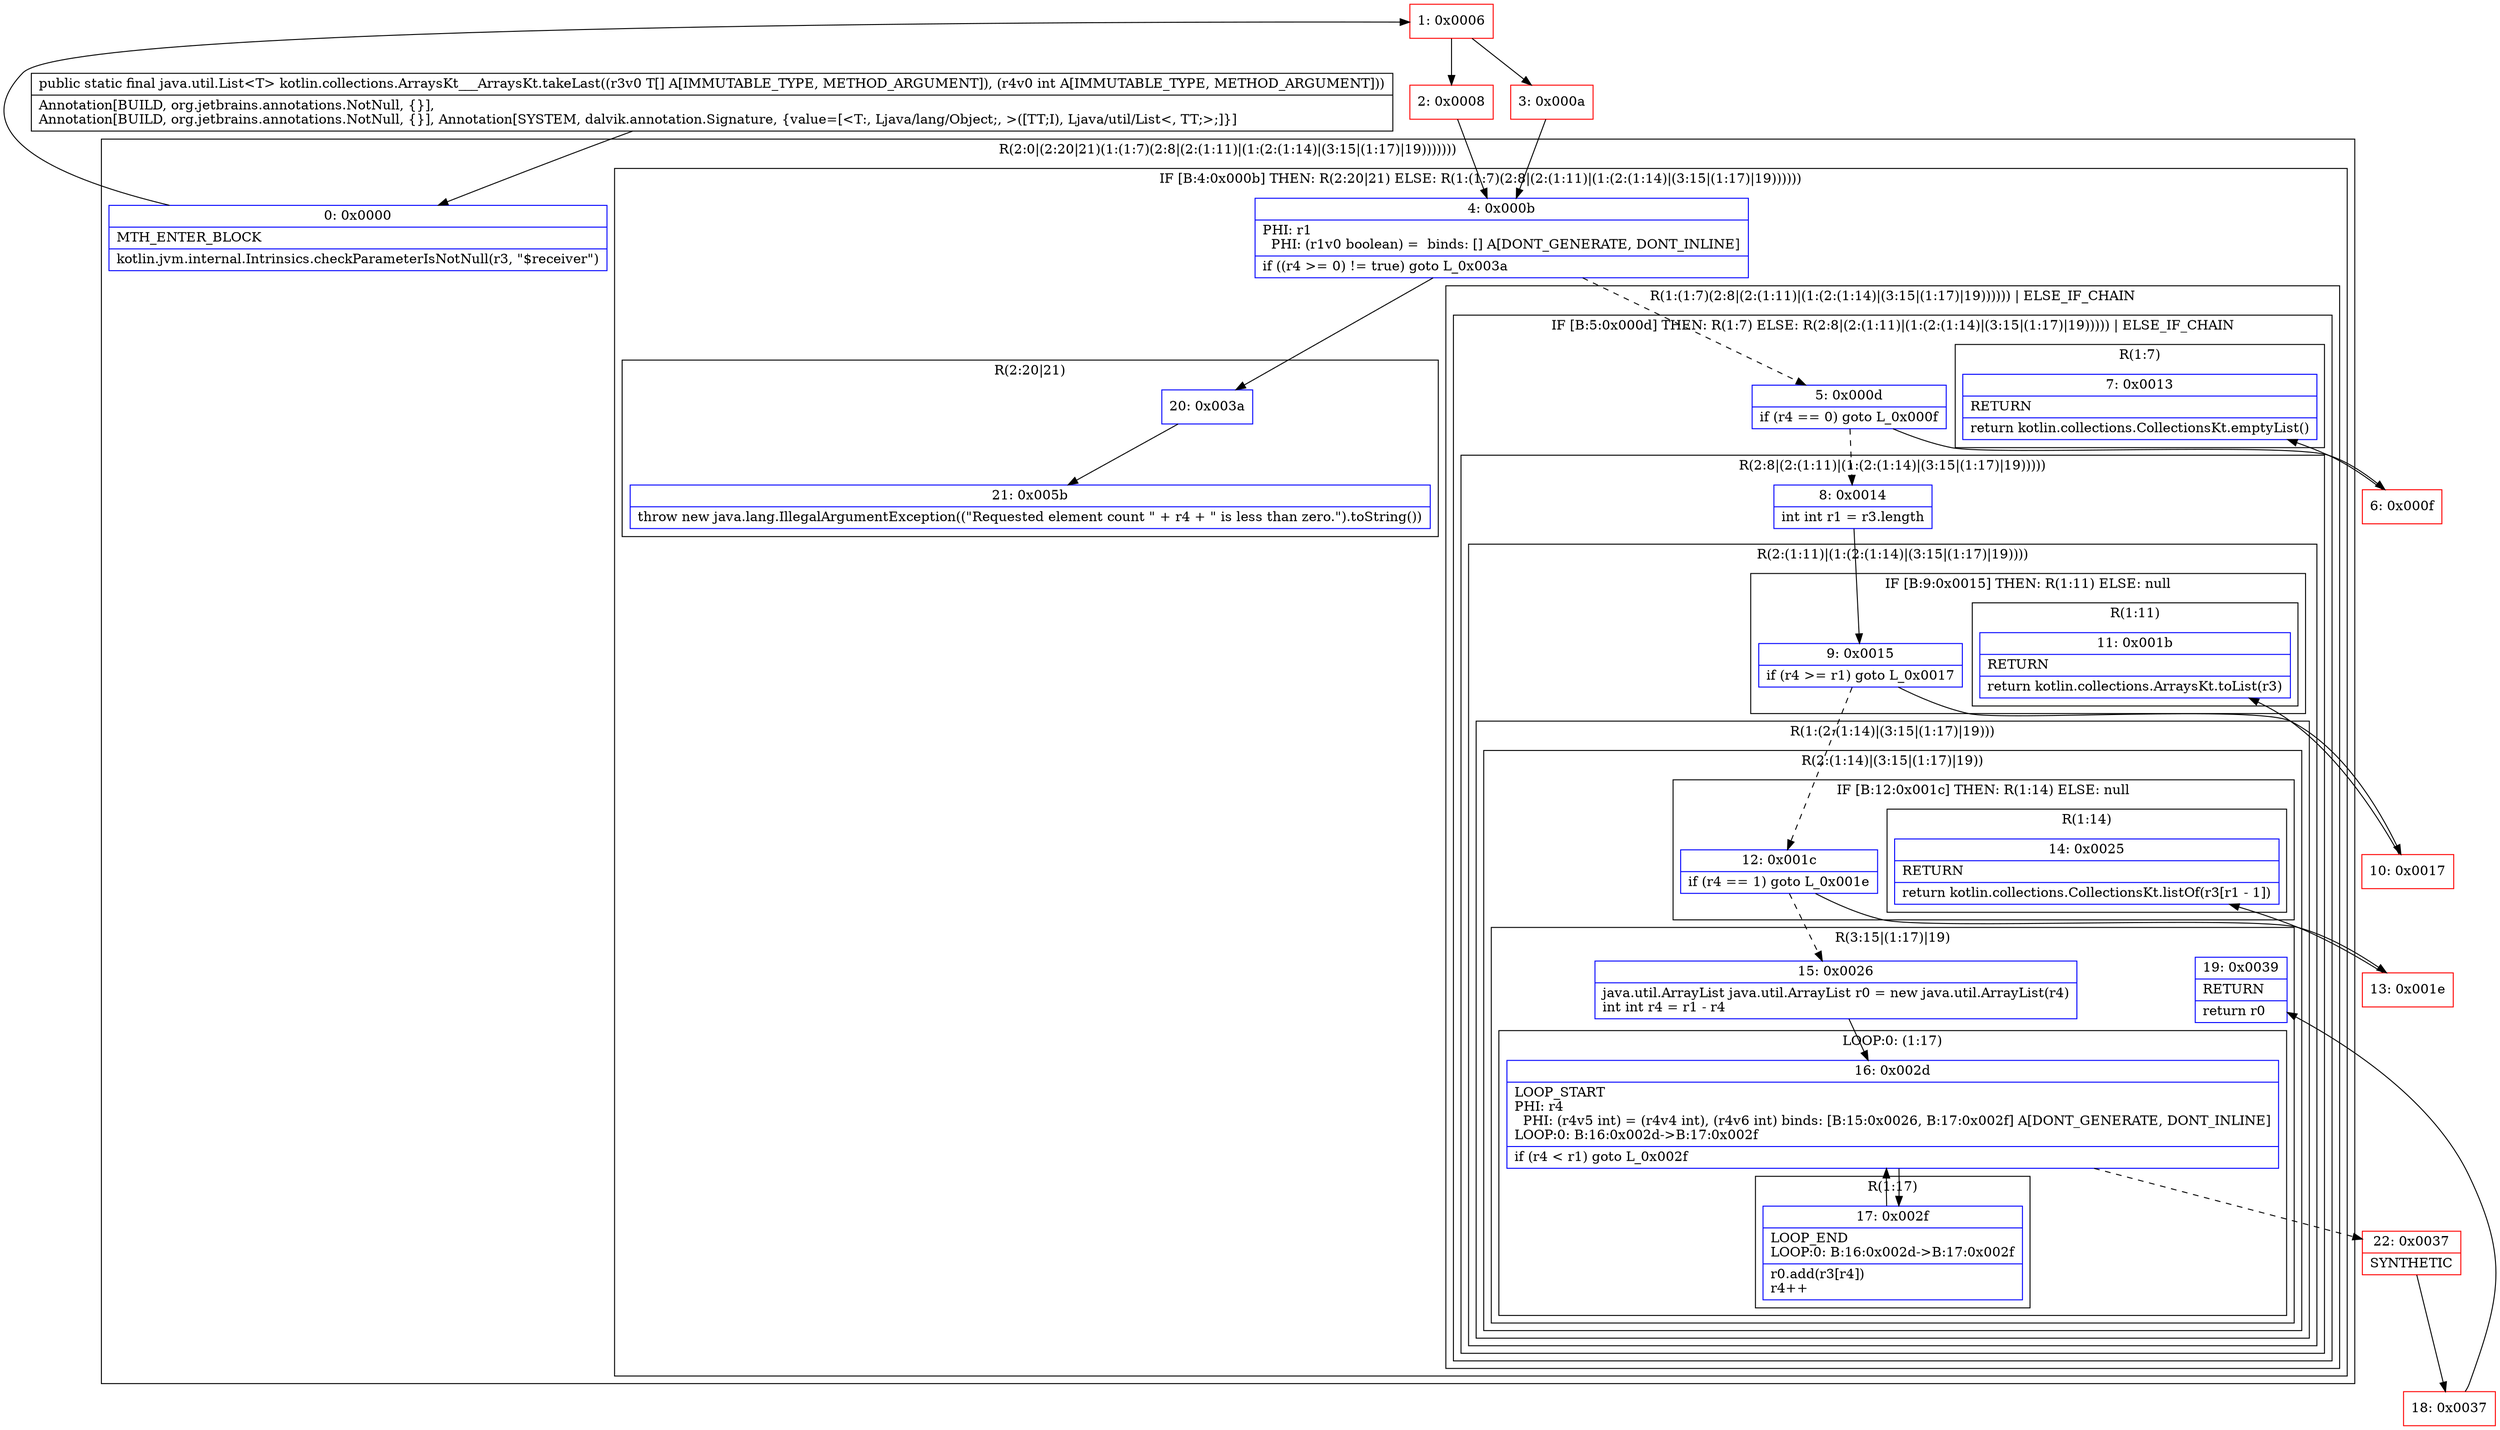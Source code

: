 digraph "CFG forkotlin.collections.ArraysKt___ArraysKt.takeLast([Ljava\/lang\/Object;I)Ljava\/util\/List;" {
subgraph cluster_Region_1529585139 {
label = "R(2:0|(2:20|21)(1:(1:7)(2:8|(2:(1:11)|(1:(2:(1:14)|(3:15|(1:17)|19)))))))";
node [shape=record,color=blue];
Node_0 [shape=record,label="{0\:\ 0x0000|MTH_ENTER_BLOCK\l|kotlin.jvm.internal.Intrinsics.checkParameterIsNotNull(r3, \"$receiver\")\l}"];
subgraph cluster_IfRegion_107932385 {
label = "IF [B:4:0x000b] THEN: R(2:20|21) ELSE: R(1:(1:7)(2:8|(2:(1:11)|(1:(2:(1:14)|(3:15|(1:17)|19))))))";
node [shape=record,color=blue];
Node_4 [shape=record,label="{4\:\ 0x000b|PHI: r1 \l  PHI: (r1v0 boolean) =  binds: [] A[DONT_GENERATE, DONT_INLINE]\l|if ((r4 \>= 0) != true) goto L_0x003a\l}"];
subgraph cluster_Region_358977053 {
label = "R(2:20|21)";
node [shape=record,color=blue];
Node_20 [shape=record,label="{20\:\ 0x003a}"];
Node_21 [shape=record,label="{21\:\ 0x005b|throw new java.lang.IllegalArgumentException((\"Requested element count \" + r4 + \" is less than zero.\").toString())\l}"];
}
subgraph cluster_Region_148569062 {
label = "R(1:(1:7)(2:8|(2:(1:11)|(1:(2:(1:14)|(3:15|(1:17)|19)))))) | ELSE_IF_CHAIN\l";
node [shape=record,color=blue];
subgraph cluster_IfRegion_253307659 {
label = "IF [B:5:0x000d] THEN: R(1:7) ELSE: R(2:8|(2:(1:11)|(1:(2:(1:14)|(3:15|(1:17)|19))))) | ELSE_IF_CHAIN\l";
node [shape=record,color=blue];
Node_5 [shape=record,label="{5\:\ 0x000d|if (r4 == 0) goto L_0x000f\l}"];
subgraph cluster_Region_2127684075 {
label = "R(1:7)";
node [shape=record,color=blue];
Node_7 [shape=record,label="{7\:\ 0x0013|RETURN\l|return kotlin.collections.CollectionsKt.emptyList()\l}"];
}
subgraph cluster_Region_2122895567 {
label = "R(2:8|(2:(1:11)|(1:(2:(1:14)|(3:15|(1:17)|19)))))";
node [shape=record,color=blue];
Node_8 [shape=record,label="{8\:\ 0x0014|int int r1 = r3.length\l}"];
subgraph cluster_Region_1199414602 {
label = "R(2:(1:11)|(1:(2:(1:14)|(3:15|(1:17)|19))))";
node [shape=record,color=blue];
subgraph cluster_IfRegion_735342762 {
label = "IF [B:9:0x0015] THEN: R(1:11) ELSE: null";
node [shape=record,color=blue];
Node_9 [shape=record,label="{9\:\ 0x0015|if (r4 \>= r1) goto L_0x0017\l}"];
subgraph cluster_Region_405228424 {
label = "R(1:11)";
node [shape=record,color=blue];
Node_11 [shape=record,label="{11\:\ 0x001b|RETURN\l|return kotlin.collections.ArraysKt.toList(r3)\l}"];
}
}
subgraph cluster_Region_1579182836 {
label = "R(1:(2:(1:14)|(3:15|(1:17)|19)))";
node [shape=record,color=blue];
subgraph cluster_Region_789517922 {
label = "R(2:(1:14)|(3:15|(1:17)|19))";
node [shape=record,color=blue];
subgraph cluster_IfRegion_78858500 {
label = "IF [B:12:0x001c] THEN: R(1:14) ELSE: null";
node [shape=record,color=blue];
Node_12 [shape=record,label="{12\:\ 0x001c|if (r4 == 1) goto L_0x001e\l}"];
subgraph cluster_Region_1474636953 {
label = "R(1:14)";
node [shape=record,color=blue];
Node_14 [shape=record,label="{14\:\ 0x0025|RETURN\l|return kotlin.collections.CollectionsKt.listOf(r3[r1 \- 1])\l}"];
}
}
subgraph cluster_Region_1738754166 {
label = "R(3:15|(1:17)|19)";
node [shape=record,color=blue];
Node_15 [shape=record,label="{15\:\ 0x0026|java.util.ArrayList java.util.ArrayList r0 = new java.util.ArrayList(r4)\lint int r4 = r1 \- r4\l}"];
subgraph cluster_LoopRegion_1603658469 {
label = "LOOP:0: (1:17)";
node [shape=record,color=blue];
Node_16 [shape=record,label="{16\:\ 0x002d|LOOP_START\lPHI: r4 \l  PHI: (r4v5 int) = (r4v4 int), (r4v6 int) binds: [B:15:0x0026, B:17:0x002f] A[DONT_GENERATE, DONT_INLINE]\lLOOP:0: B:16:0x002d\-\>B:17:0x002f\l|if (r4 \< r1) goto L_0x002f\l}"];
subgraph cluster_Region_1473026205 {
label = "R(1:17)";
node [shape=record,color=blue];
Node_17 [shape=record,label="{17\:\ 0x002f|LOOP_END\lLOOP:0: B:16:0x002d\-\>B:17:0x002f\l|r0.add(r3[r4])\lr4++\l}"];
}
}
Node_19 [shape=record,label="{19\:\ 0x0039|RETURN\l|return r0\l}"];
}
}
}
}
}
}
}
}
}
Node_1 [shape=record,color=red,label="{1\:\ 0x0006}"];
Node_2 [shape=record,color=red,label="{2\:\ 0x0008}"];
Node_3 [shape=record,color=red,label="{3\:\ 0x000a}"];
Node_6 [shape=record,color=red,label="{6\:\ 0x000f}"];
Node_10 [shape=record,color=red,label="{10\:\ 0x0017}"];
Node_13 [shape=record,color=red,label="{13\:\ 0x001e}"];
Node_18 [shape=record,color=red,label="{18\:\ 0x0037}"];
Node_22 [shape=record,color=red,label="{22\:\ 0x0037|SYNTHETIC\l}"];
MethodNode[shape=record,label="{public static final java.util.List\<T\> kotlin.collections.ArraysKt___ArraysKt.takeLast((r3v0 T[] A[IMMUTABLE_TYPE, METHOD_ARGUMENT]), (r4v0 int A[IMMUTABLE_TYPE, METHOD_ARGUMENT]))  | Annotation[BUILD, org.jetbrains.annotations.NotNull, \{\}], \lAnnotation[BUILD, org.jetbrains.annotations.NotNull, \{\}], Annotation[SYSTEM, dalvik.annotation.Signature, \{value=[\<T:, Ljava\/lang\/Object;, \>([TT;I), Ljava\/util\/List\<, TT;\>;]\}]\l}"];
MethodNode -> Node_0;
Node_0 -> Node_1;
Node_4 -> Node_5[style=dashed];
Node_4 -> Node_20;
Node_20 -> Node_21;
Node_5 -> Node_6;
Node_5 -> Node_8[style=dashed];
Node_8 -> Node_9;
Node_9 -> Node_10;
Node_9 -> Node_12[style=dashed];
Node_12 -> Node_13;
Node_12 -> Node_15[style=dashed];
Node_15 -> Node_16;
Node_16 -> Node_17;
Node_16 -> Node_22[style=dashed];
Node_17 -> Node_16;
Node_1 -> Node_2;
Node_1 -> Node_3;
Node_2 -> Node_4;
Node_3 -> Node_4;
Node_6 -> Node_7;
Node_10 -> Node_11;
Node_13 -> Node_14;
Node_18 -> Node_19;
Node_22 -> Node_18;
}


